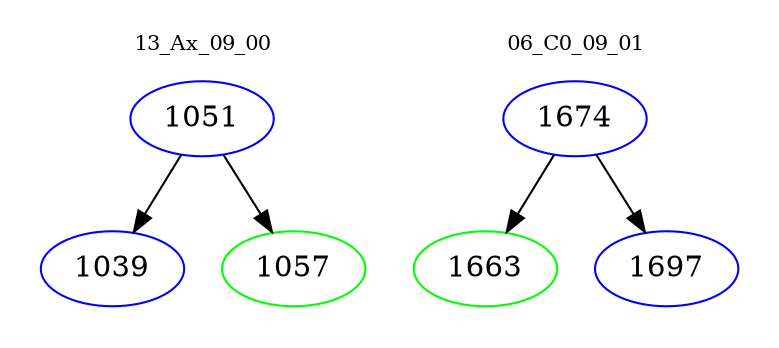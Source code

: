 digraph{
subgraph cluster_0 {
color = white
label = "13_Ax_09_00";
fontsize=10;
T0_1051 [label="1051", color="blue"]
T0_1051 -> T0_1039 [color="black"]
T0_1039 [label="1039", color="blue"]
T0_1051 -> T0_1057 [color="black"]
T0_1057 [label="1057", color="green"]
}
subgraph cluster_1 {
color = white
label = "06_C0_09_01";
fontsize=10;
T1_1674 [label="1674", color="blue"]
T1_1674 -> T1_1663 [color="black"]
T1_1663 [label="1663", color="green"]
T1_1674 -> T1_1697 [color="black"]
T1_1697 [label="1697", color="blue"]
}
}
